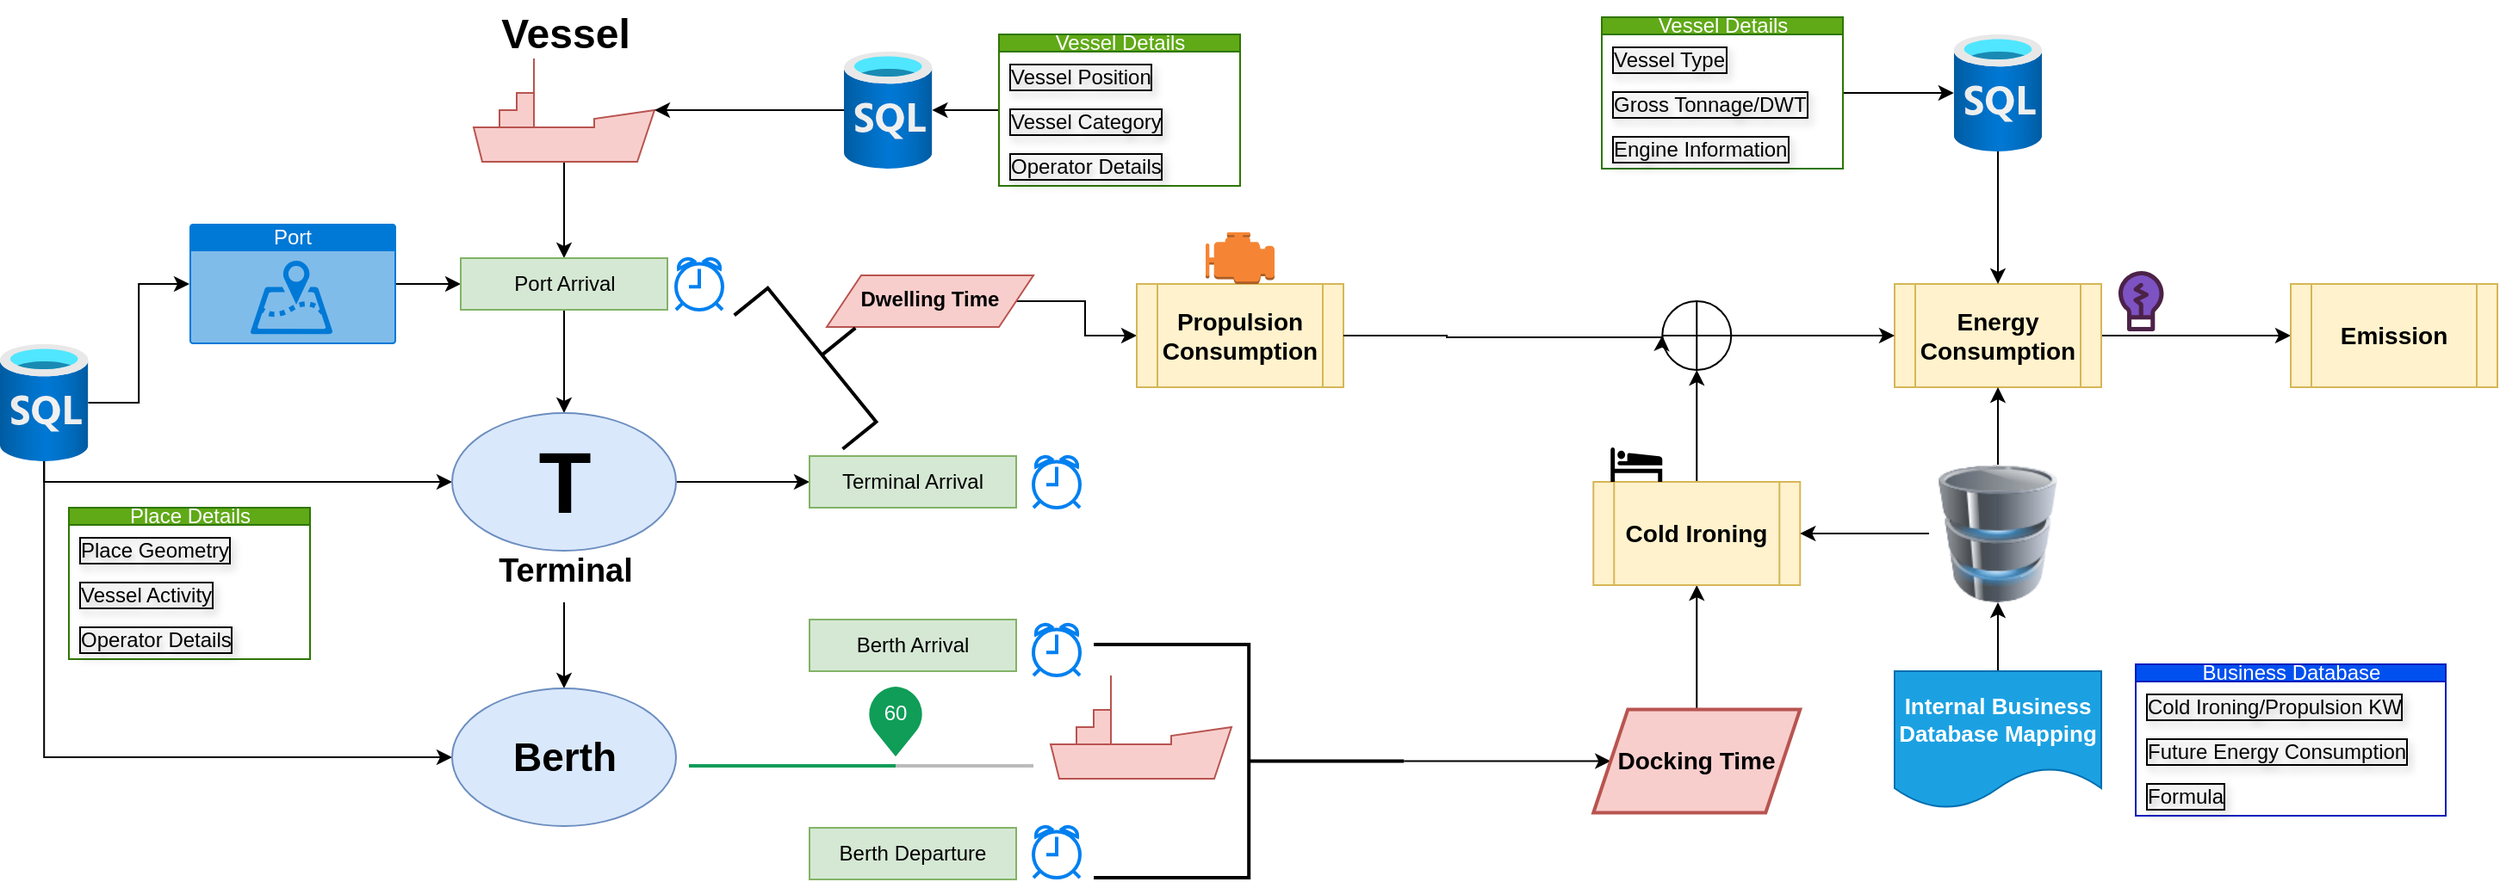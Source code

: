 <mxfile version="24.5.5" type="github">
  <diagram name="Page-1" id="kM6MfTMlQktqoh9Gep66">
    <mxGraphModel dx="883" dy="619" grid="1" gridSize="10" guides="1" tooltips="1" connect="1" arrows="1" fold="1" page="1" pageScale="1" pageWidth="850" pageHeight="1100" math="0" shadow="0">
      <root>
        <mxCell id="0" />
        <mxCell id="1" parent="0" />
        <mxCell id="8j1ghaPHFoplYqHseJS_-13" value="" style="edgeStyle=orthogonalEdgeStyle;rounded=0;orthogonalLoop=1;jettySize=auto;html=1;" edge="1" parent="1" source="8j1ghaPHFoplYqHseJS_-2" target="8j1ghaPHFoplYqHseJS_-9">
          <mxGeometry relative="1" as="geometry" />
        </mxCell>
        <mxCell id="8j1ghaPHFoplYqHseJS_-2" value="" style="verticalLabelPosition=bottom;outlineConnect=0;align=center;dashed=0;html=1;verticalAlign=top;shape=mxgraph.pid.misc.ship;fillColor=#f8cecc;strokeColor=#b85450;" vertex="1" parent="1">
          <mxGeometry x="285" y="64" width="105" height="60" as="geometry" />
        </mxCell>
        <mxCell id="8j1ghaPHFoplYqHseJS_-11" value="" style="edgeStyle=orthogonalEdgeStyle;rounded=0;orthogonalLoop=1;jettySize=auto;html=1;" edge="1" parent="1" source="8j1ghaPHFoplYqHseJS_-3" target="8j1ghaPHFoplYqHseJS_-9">
          <mxGeometry relative="1" as="geometry" />
        </mxCell>
        <mxCell id="8j1ghaPHFoplYqHseJS_-3" value="Port" style="html=1;whiteSpace=wrap;strokeColor=none;fillColor=#0079D6;labelPosition=center;verticalLabelPosition=middle;verticalAlign=top;align=center;fontSize=12;outlineConnect=0;spacingTop=-6;fontColor=#FFFFFF;sketch=0;shape=mxgraph.sitemap.map;" vertex="1" parent="1">
          <mxGeometry x="120" y="160" width="120" height="70" as="geometry" />
        </mxCell>
        <mxCell id="8j1ghaPHFoplYqHseJS_-4" value="Vessel" style="text;strokeColor=none;fillColor=none;html=1;fontSize=24;fontStyle=1;verticalAlign=middle;align=center;" vertex="1" parent="1">
          <mxGeometry x="272.5" y="30" width="130" height="40" as="geometry" />
        </mxCell>
        <mxCell id="8j1ghaPHFoplYqHseJS_-80" value="" style="edgeStyle=orthogonalEdgeStyle;rounded=0;orthogonalLoop=1;jettySize=auto;html=1;" edge="1" parent="1" source="8j1ghaPHFoplYqHseJS_-5" target="8j1ghaPHFoplYqHseJS_-2">
          <mxGeometry relative="1" as="geometry" />
        </mxCell>
        <mxCell id="8j1ghaPHFoplYqHseJS_-5" value="" style="image;aspect=fixed;html=1;points=[];align=center;fontSize=12;image=img/lib/azure2/iot/Time_Series_Data_Sets.svg;" vertex="1" parent="1">
          <mxGeometry x="500" y="60" width="51.2" height="68" as="geometry" />
        </mxCell>
        <mxCell id="8j1ghaPHFoplYqHseJS_-8" value="" style="edgeStyle=orthogonalEdgeStyle;rounded=0;orthogonalLoop=1;jettySize=auto;html=1;" edge="1" parent="1" source="8j1ghaPHFoplYqHseJS_-7" target="8j1ghaPHFoplYqHseJS_-3">
          <mxGeometry relative="1" as="geometry" />
        </mxCell>
        <mxCell id="8j1ghaPHFoplYqHseJS_-17" style="edgeStyle=orthogonalEdgeStyle;rounded=0;orthogonalLoop=1;jettySize=auto;html=1;entryX=0;entryY=0.5;entryDx=0;entryDy=0;" edge="1" parent="1" source="8j1ghaPHFoplYqHseJS_-7" target="8j1ghaPHFoplYqHseJS_-15">
          <mxGeometry relative="1" as="geometry">
            <Array as="points">
              <mxPoint x="36" y="310" />
            </Array>
          </mxGeometry>
        </mxCell>
        <mxCell id="8j1ghaPHFoplYqHseJS_-32" style="edgeStyle=orthogonalEdgeStyle;rounded=0;orthogonalLoop=1;jettySize=auto;html=1;" edge="1" parent="1" source="8j1ghaPHFoplYqHseJS_-7" target="8j1ghaPHFoplYqHseJS_-25">
          <mxGeometry relative="1" as="geometry">
            <Array as="points">
              <mxPoint x="36" y="470" />
            </Array>
          </mxGeometry>
        </mxCell>
        <mxCell id="8j1ghaPHFoplYqHseJS_-7" value="" style="image;aspect=fixed;html=1;points=[];align=center;fontSize=12;image=img/lib/azure2/iot/Time_Series_Data_Sets.svg;" vertex="1" parent="1">
          <mxGeometry x="10" y="230" width="51.2" height="68" as="geometry" />
        </mxCell>
        <mxCell id="8j1ghaPHFoplYqHseJS_-16" value="" style="edgeStyle=orthogonalEdgeStyle;rounded=0;orthogonalLoop=1;jettySize=auto;html=1;" edge="1" parent="1" source="8j1ghaPHFoplYqHseJS_-9" target="8j1ghaPHFoplYqHseJS_-15">
          <mxGeometry relative="1" as="geometry" />
        </mxCell>
        <mxCell id="8j1ghaPHFoplYqHseJS_-9" value="Port Arrival" style="whiteSpace=wrap;html=1;verticalAlign=middle;dashed=0;fillColor=#d5e8d4;strokeColor=#82b366;" vertex="1" parent="1">
          <mxGeometry x="277.5" y="180" width="120" height="30" as="geometry" />
        </mxCell>
        <mxCell id="8j1ghaPHFoplYqHseJS_-12" value="" style="html=1;verticalLabelPosition=bottom;align=center;labelBackgroundColor=#ffffff;verticalAlign=top;strokeWidth=2;strokeColor=#0080F0;shadow=0;dashed=0;shape=mxgraph.ios7.icons.alarm_clock;" vertex="1" parent="1">
          <mxGeometry x="402.5" y="180" width="27" height="30" as="geometry" />
        </mxCell>
        <mxCell id="8j1ghaPHFoplYqHseJS_-19" value="" style="edgeStyle=orthogonalEdgeStyle;rounded=0;orthogonalLoop=1;jettySize=auto;html=1;" edge="1" parent="1" source="8j1ghaPHFoplYqHseJS_-15" target="8j1ghaPHFoplYqHseJS_-18">
          <mxGeometry relative="1" as="geometry" />
        </mxCell>
        <mxCell id="8j1ghaPHFoplYqHseJS_-15" value="T" style="verticalLabelPosition=middle;shadow=0;dashed=0;align=center;html=1;verticalAlign=middle;strokeWidth=1;shape=ellipse;fontSize=50;fontStyle=1;perimeter=ellipsePerimeter;whiteSpace=wrap;fillColor=#dae8fc;strokeColor=#6c8ebf;" vertex="1" parent="1">
          <mxGeometry x="272.5" y="270" width="130" height="80" as="geometry" />
        </mxCell>
        <mxCell id="8j1ghaPHFoplYqHseJS_-18" value="Terminal Arrival" style="whiteSpace=wrap;html=1;verticalAlign=middle;dashed=0;fillColor=#d5e8d4;strokeColor=#82b366;" vertex="1" parent="1">
          <mxGeometry x="480" y="295" width="120" height="30" as="geometry" />
        </mxCell>
        <mxCell id="8j1ghaPHFoplYqHseJS_-20" value="" style="html=1;verticalLabelPosition=bottom;align=center;labelBackgroundColor=#ffffff;verticalAlign=top;strokeWidth=2;strokeColor=#0080F0;shadow=0;dashed=0;shape=mxgraph.ios7.icons.alarm_clock;" vertex="1" parent="1">
          <mxGeometry x="610" y="295" width="27" height="30" as="geometry" />
        </mxCell>
        <mxCell id="8j1ghaPHFoplYqHseJS_-31" value="" style="edgeStyle=orthogonalEdgeStyle;rounded=0;orthogonalLoop=1;jettySize=auto;html=1;" edge="1" parent="1" source="8j1ghaPHFoplYqHseJS_-21" target="8j1ghaPHFoplYqHseJS_-22">
          <mxGeometry relative="1" as="geometry" />
        </mxCell>
        <mxCell id="8j1ghaPHFoplYqHseJS_-21" value="Dwelling Time&lt;div&gt;&lt;br&gt;&lt;/div&gt;" style="shape=parallelogram;perimeter=parallelogramPerimeter;whiteSpace=wrap;html=1;fixedSize=1;fillColor=#f8cecc;strokeColor=#b85450;align=center;fontStyle=1;verticalAlign=top;" vertex="1" parent="1">
          <mxGeometry x="490" y="190" width="120" height="30" as="geometry" />
        </mxCell>
        <mxCell id="8j1ghaPHFoplYqHseJS_-22" value="Propulsion Consumption" style="shape=process;whiteSpace=wrap;html=1;backgroundOutline=1;fillColor=#fff2cc;strokeColor=#d6b656;fontStyle=1;fontSize=14;" vertex="1" parent="1">
          <mxGeometry x="670" y="195" width="120" height="60" as="geometry" />
        </mxCell>
        <mxCell id="8j1ghaPHFoplYqHseJS_-26" value="" style="edgeStyle=orthogonalEdgeStyle;rounded=0;orthogonalLoop=1;jettySize=auto;html=1;" edge="1" parent="1" source="8j1ghaPHFoplYqHseJS_-23" target="8j1ghaPHFoplYqHseJS_-25">
          <mxGeometry relative="1" as="geometry" />
        </mxCell>
        <mxCell id="8j1ghaPHFoplYqHseJS_-23" value="&lt;font style=&quot;font-size: 19px;&quot;&gt;Terminal&lt;/font&gt;" style="text;strokeColor=none;fillColor=none;html=1;fontSize=24;fontStyle=1;verticalAlign=middle;align=center;" vertex="1" parent="1">
          <mxGeometry x="272.5" y="340" width="130" height="40" as="geometry" />
        </mxCell>
        <mxCell id="8j1ghaPHFoplYqHseJS_-25" value="&lt;b style=&quot;font-size: 23px;&quot;&gt;Berth&lt;/b&gt;" style="ellipse;whiteSpace=wrap;html=1;fontSize=23;fillColor=#dae8fc;strokeColor=#6c8ebf;" vertex="1" parent="1">
          <mxGeometry x="272.5" y="430" width="130" height="80" as="geometry" />
        </mxCell>
        <mxCell id="8j1ghaPHFoplYqHseJS_-28" value="" style="dashed=0;verticalLabelPosition=bottom;verticalAlign=top;align=center;shape=mxgraph.gmdl.sliderDiscrete;barPos=60;strokeColor=#0F9D58;opacity=100;strokeWidth=2;fillColor=#0F9D58;handleSize=10;shadow=0;fontSize=12;fontColor=#ffffff;html=1;" vertex="1" parent="1">
          <mxGeometry x="410" y="430" width="200" height="45" as="geometry" />
        </mxCell>
        <mxCell id="8j1ghaPHFoplYqHseJS_-29" value="" style="verticalLabelPosition=bottom;outlineConnect=0;align=center;dashed=0;html=1;verticalAlign=top;shape=mxgraph.pid.misc.ship;fillColor=#f8cecc;strokeColor=#b85450;" vertex="1" parent="1">
          <mxGeometry x="620" y="422.5" width="105" height="60" as="geometry" />
        </mxCell>
        <mxCell id="8j1ghaPHFoplYqHseJS_-30" value="Berth Arrival" style="whiteSpace=wrap;html=1;verticalAlign=middle;dashed=0;fillColor=#d5e8d4;strokeColor=#82b366;" vertex="1" parent="1">
          <mxGeometry x="480" y="390" width="120" height="30" as="geometry" />
        </mxCell>
        <mxCell id="8j1ghaPHFoplYqHseJS_-33" value="Berth Departure" style="whiteSpace=wrap;html=1;verticalAlign=middle;dashed=0;fillColor=#d5e8d4;strokeColor=#82b366;" vertex="1" parent="1">
          <mxGeometry x="480" y="511" width="120" height="30" as="geometry" />
        </mxCell>
        <mxCell id="8j1ghaPHFoplYqHseJS_-34" value="" style="html=1;verticalLabelPosition=bottom;align=center;labelBackgroundColor=#ffffff;verticalAlign=top;strokeWidth=2;strokeColor=#0080F0;shadow=0;dashed=0;shape=mxgraph.ios7.icons.alarm_clock;" vertex="1" parent="1">
          <mxGeometry x="610" y="392.5" width="27" height="30" as="geometry" />
        </mxCell>
        <mxCell id="8j1ghaPHFoplYqHseJS_-35" value="" style="html=1;verticalLabelPosition=bottom;align=center;labelBackgroundColor=#ffffff;verticalAlign=top;strokeWidth=2;strokeColor=#0080F0;shadow=0;dashed=0;shape=mxgraph.ios7.icons.alarm_clock;" vertex="1" parent="1">
          <mxGeometry x="610" y="510" width="27" height="30" as="geometry" />
        </mxCell>
        <mxCell id="8j1ghaPHFoplYqHseJS_-49" value="" style="edgeStyle=orthogonalEdgeStyle;rounded=0;orthogonalLoop=1;jettySize=auto;html=1;" edge="1" parent="1" source="8j1ghaPHFoplYqHseJS_-37" target="8j1ghaPHFoplYqHseJS_-48">
          <mxGeometry relative="1" as="geometry" />
        </mxCell>
        <mxCell id="8j1ghaPHFoplYqHseJS_-37" value="" style="strokeWidth=2;html=1;shape=mxgraph.flowchart.annotation_2;align=left;labelPosition=right;pointerEvents=1;rotation=-180;" vertex="1" parent="1">
          <mxGeometry x="645.08" y="404.5" width="180.04" height="135.5" as="geometry" />
        </mxCell>
        <mxCell id="8j1ghaPHFoplYqHseJS_-44" value="" style="strokeWidth=2;html=1;shape=mxgraph.flowchart.annotation_2;align=left;labelPosition=right;pointerEvents=1;rotation=141;" vertex="1" parent="1">
          <mxGeometry x="462.23" y="186.29" width="50" height="100" as="geometry" />
        </mxCell>
        <mxCell id="8j1ghaPHFoplYqHseJS_-51" value="" style="edgeStyle=orthogonalEdgeStyle;rounded=0;orthogonalLoop=1;jettySize=auto;html=1;" edge="1" parent="1" source="8j1ghaPHFoplYqHseJS_-48" target="8j1ghaPHFoplYqHseJS_-50">
          <mxGeometry relative="1" as="geometry" />
        </mxCell>
        <mxCell id="8j1ghaPHFoplYqHseJS_-48" value="&lt;b&gt;&lt;font style=&quot;font-size: 14px;&quot;&gt;Docking Time&lt;/font&gt;&lt;/b&gt;" style="shape=parallelogram;perimeter=parallelogramPerimeter;whiteSpace=wrap;html=1;fixedSize=1;align=center;strokeWidth=2;pointerEvents=1;fillColor=#f8cecc;strokeColor=#b85450;" vertex="1" parent="1">
          <mxGeometry x="935.14" y="442.25" width="120" height="60" as="geometry" />
        </mxCell>
        <mxCell id="8j1ghaPHFoplYqHseJS_-54" value="" style="edgeStyle=orthogonalEdgeStyle;rounded=0;orthogonalLoop=1;jettySize=auto;html=1;" edge="1" parent="1" source="8j1ghaPHFoplYqHseJS_-50" target="8j1ghaPHFoplYqHseJS_-53">
          <mxGeometry relative="1" as="geometry" />
        </mxCell>
        <mxCell id="8j1ghaPHFoplYqHseJS_-50" value="Cold Ironing" style="shape=process;whiteSpace=wrap;html=1;backgroundOutline=1;fillColor=#fff2cc;strokeColor=#d6b656;fontStyle=1;fontSize=14;" vertex="1" parent="1">
          <mxGeometry x="935.14" y="310" width="120" height="60" as="geometry" />
        </mxCell>
        <mxCell id="8j1ghaPHFoplYqHseJS_-92" value="" style="edgeStyle=orthogonalEdgeStyle;rounded=0;orthogonalLoop=1;jettySize=auto;html=1;" edge="1" parent="1" source="8j1ghaPHFoplYqHseJS_-52" target="8j1ghaPHFoplYqHseJS_-90">
          <mxGeometry relative="1" as="geometry" />
        </mxCell>
        <mxCell id="8j1ghaPHFoplYqHseJS_-52" value="Energy Consumption" style="shape=process;whiteSpace=wrap;html=1;backgroundOutline=1;fillColor=#fff2cc;strokeColor=#d6b656;fontStyle=1;fontSize=14;" vertex="1" parent="1">
          <mxGeometry x="1110" y="195" width="120" height="60" as="geometry" />
        </mxCell>
        <mxCell id="8j1ghaPHFoplYqHseJS_-61" value="" style="edgeStyle=orthogonalEdgeStyle;rounded=0;orthogonalLoop=1;jettySize=auto;html=1;" edge="1" parent="1" source="8j1ghaPHFoplYqHseJS_-53" target="8j1ghaPHFoplYqHseJS_-52">
          <mxGeometry relative="1" as="geometry" />
        </mxCell>
        <mxCell id="8j1ghaPHFoplYqHseJS_-53" value="" style="verticalLabelPosition=bottom;verticalAlign=top;html=1;shape=mxgraph.flowchart.summing_function;" vertex="1" parent="1">
          <mxGeometry x="975.14" y="205" width="40" height="40" as="geometry" />
        </mxCell>
        <mxCell id="8j1ghaPHFoplYqHseJS_-60" style="edgeStyle=orthogonalEdgeStyle;rounded=0;orthogonalLoop=1;jettySize=auto;html=1;exitX=1;exitY=0.5;exitDx=0;exitDy=0;entryX=0;entryY=0.5;entryDx=0;entryDy=0;entryPerimeter=0;" edge="1" parent="1" source="8j1ghaPHFoplYqHseJS_-22" target="8j1ghaPHFoplYqHseJS_-53">
          <mxGeometry relative="1" as="geometry">
            <mxPoint x="970" y="226" as="targetPoint" />
            <Array as="points">
              <mxPoint x="850" y="225" />
              <mxPoint x="975" y="226" />
            </Array>
          </mxGeometry>
        </mxCell>
        <mxCell id="8j1ghaPHFoplYqHseJS_-79" value="" style="edgeStyle=orthogonalEdgeStyle;rounded=0;orthogonalLoop=1;jettySize=auto;html=1;" edge="1" parent="1" source="8j1ghaPHFoplYqHseJS_-62" target="8j1ghaPHFoplYqHseJS_-52">
          <mxGeometry relative="1" as="geometry" />
        </mxCell>
        <mxCell id="8j1ghaPHFoplYqHseJS_-62" value="" style="image;aspect=fixed;html=1;points=[];align=center;fontSize=12;image=img/lib/azure2/iot/Time_Series_Data_Sets.svg;" vertex="1" parent="1">
          <mxGeometry x="1144.4" y="50" width="51.2" height="68" as="geometry" />
        </mxCell>
        <mxCell id="8j1ghaPHFoplYqHseJS_-77" value="" style="edgeStyle=orthogonalEdgeStyle;rounded=0;orthogonalLoop=1;jettySize=auto;html=1;" edge="1" parent="1" source="8j1ghaPHFoplYqHseJS_-64" target="8j1ghaPHFoplYqHseJS_-5">
          <mxGeometry relative="1" as="geometry" />
        </mxCell>
        <mxCell id="8j1ghaPHFoplYqHseJS_-64" value="Vessel Details" style="swimlane;fontStyle=0;childLayout=stackLayout;horizontal=1;startSize=10;fillColor=#60a917;horizontalStack=0;resizeParent=1;resizeParentMax=0;resizeLast=0;collapsible=1;marginBottom=0;html=1;align=center;fontColor=#ffffff;strokeColor=#2D7600;" vertex="1" parent="1">
          <mxGeometry x="590" y="50" width="140" height="88" as="geometry" />
        </mxCell>
        <mxCell id="8j1ghaPHFoplYqHseJS_-65" value="Vessel Position" style="text;strokeColor=none;fillColor=none;align=left;verticalAlign=top;spacingLeft=4;spacingRight=4;overflow=hidden;rotatable=0;points=[[0,0.5],[1,0.5]];portConstraint=eastwest;whiteSpace=wrap;html=1;labelBorderColor=default;textShadow=1;" vertex="1" parent="8j1ghaPHFoplYqHseJS_-64">
          <mxGeometry y="10" width="140" height="26" as="geometry" />
        </mxCell>
        <mxCell id="8j1ghaPHFoplYqHseJS_-66" value="Vessel Category" style="text;strokeColor=none;fillColor=none;align=left;verticalAlign=top;spacingLeft=4;spacingRight=4;overflow=hidden;rotatable=0;points=[[0,0.5],[1,0.5]];portConstraint=eastwest;whiteSpace=wrap;html=1;labelBorderColor=default;textShadow=1;" vertex="1" parent="8j1ghaPHFoplYqHseJS_-64">
          <mxGeometry y="36" width="140" height="26" as="geometry" />
        </mxCell>
        <mxCell id="8j1ghaPHFoplYqHseJS_-67" value="Operator Details" style="text;strokeColor=none;fillColor=none;align=left;verticalAlign=top;spacingLeft=4;spacingRight=4;overflow=hidden;rotatable=0;points=[[0,0.5],[1,0.5]];portConstraint=eastwest;whiteSpace=wrap;html=1;labelBorderColor=default;textShadow=1;" vertex="1" parent="8j1ghaPHFoplYqHseJS_-64">
          <mxGeometry y="62" width="140" height="26" as="geometry" />
        </mxCell>
        <mxCell id="8j1ghaPHFoplYqHseJS_-68" value="Place Details" style="swimlane;fontStyle=0;childLayout=stackLayout;horizontal=1;startSize=10;fillColor=#60a917;horizontalStack=0;resizeParent=1;resizeParentMax=0;resizeLast=0;collapsible=1;marginBottom=0;html=1;align=center;fontColor=#ffffff;strokeColor=#2D7600;" vertex="1" parent="1">
          <mxGeometry x="50" y="325" width="140" height="88" as="geometry" />
        </mxCell>
        <mxCell id="8j1ghaPHFoplYqHseJS_-69" value="Place Geometry" style="text;strokeColor=none;fillColor=none;align=left;verticalAlign=top;spacingLeft=4;spacingRight=4;overflow=hidden;rotatable=0;points=[[0,0.5],[1,0.5]];portConstraint=eastwest;whiteSpace=wrap;html=1;labelBorderColor=default;textShadow=1;" vertex="1" parent="8j1ghaPHFoplYqHseJS_-68">
          <mxGeometry y="10" width="140" height="26" as="geometry" />
        </mxCell>
        <mxCell id="8j1ghaPHFoplYqHseJS_-70" value="Vessel Activity" style="text;strokeColor=none;fillColor=none;align=left;verticalAlign=top;spacingLeft=4;spacingRight=4;overflow=hidden;rotatable=0;points=[[0,0.5],[1,0.5]];portConstraint=eastwest;whiteSpace=wrap;html=1;labelBorderColor=default;textShadow=1;" vertex="1" parent="8j1ghaPHFoplYqHseJS_-68">
          <mxGeometry y="36" width="140" height="26" as="geometry" />
        </mxCell>
        <mxCell id="8j1ghaPHFoplYqHseJS_-71" value="Operator Details" style="text;strokeColor=none;fillColor=none;align=left;verticalAlign=top;spacingLeft=4;spacingRight=4;overflow=hidden;rotatable=0;points=[[0,0.5],[1,0.5]];portConstraint=eastwest;whiteSpace=wrap;html=1;labelBorderColor=default;textShadow=1;" vertex="1" parent="8j1ghaPHFoplYqHseJS_-68">
          <mxGeometry y="62" width="140" height="26" as="geometry" />
        </mxCell>
        <mxCell id="8j1ghaPHFoplYqHseJS_-78" value="" style="edgeStyle=orthogonalEdgeStyle;rounded=0;orthogonalLoop=1;jettySize=auto;html=1;" edge="1" parent="1" source="8j1ghaPHFoplYqHseJS_-72" target="8j1ghaPHFoplYqHseJS_-62">
          <mxGeometry relative="1" as="geometry" />
        </mxCell>
        <mxCell id="8j1ghaPHFoplYqHseJS_-72" value="Vessel Details" style="swimlane;fontStyle=0;childLayout=stackLayout;horizontal=1;startSize=10;fillColor=#60a917;horizontalStack=0;resizeParent=1;resizeParentMax=0;resizeLast=0;collapsible=1;marginBottom=0;html=1;align=center;fontColor=#ffffff;strokeColor=#2D7600;" vertex="1" parent="1">
          <mxGeometry x="940" y="40" width="140" height="88" as="geometry" />
        </mxCell>
        <mxCell id="8j1ghaPHFoplYqHseJS_-73" value="Vessel Type" style="text;strokeColor=none;fillColor=none;align=left;verticalAlign=top;spacingLeft=4;spacingRight=4;overflow=hidden;rotatable=0;points=[[0,0.5],[1,0.5]];portConstraint=eastwest;whiteSpace=wrap;html=1;labelBorderColor=default;textShadow=1;" vertex="1" parent="8j1ghaPHFoplYqHseJS_-72">
          <mxGeometry y="10" width="140" height="26" as="geometry" />
        </mxCell>
        <mxCell id="8j1ghaPHFoplYqHseJS_-74" value="Gross Tonnage/DWT" style="text;strokeColor=none;fillColor=none;align=left;verticalAlign=top;spacingLeft=4;spacingRight=4;overflow=hidden;rotatable=0;points=[[0,0.5],[1,0.5]];portConstraint=eastwest;whiteSpace=wrap;html=1;labelBorderColor=default;textShadow=1;" vertex="1" parent="8j1ghaPHFoplYqHseJS_-72">
          <mxGeometry y="36" width="140" height="26" as="geometry" />
        </mxCell>
        <mxCell id="8j1ghaPHFoplYqHseJS_-75" value="Engine Information" style="text;strokeColor=none;fillColor=none;align=left;verticalAlign=top;spacingLeft=4;spacingRight=4;overflow=hidden;rotatable=0;points=[[0,0.5],[1,0.5]];portConstraint=eastwest;whiteSpace=wrap;html=1;labelBorderColor=default;textShadow=1;" vertex="1" parent="8j1ghaPHFoplYqHseJS_-72">
          <mxGeometry y="62" width="140" height="26" as="geometry" />
        </mxCell>
        <mxCell id="8j1ghaPHFoplYqHseJS_-83" style="edgeStyle=orthogonalEdgeStyle;rounded=0;orthogonalLoop=1;jettySize=auto;html=1;exitX=0;exitY=0.5;exitDx=0;exitDy=0;" edge="1" parent="1" source="8j1ghaPHFoplYqHseJS_-81" target="8j1ghaPHFoplYqHseJS_-50">
          <mxGeometry relative="1" as="geometry" />
        </mxCell>
        <mxCell id="8j1ghaPHFoplYqHseJS_-84" value="" style="edgeStyle=orthogonalEdgeStyle;rounded=0;orthogonalLoop=1;jettySize=auto;html=1;" edge="1" parent="1" source="8j1ghaPHFoplYqHseJS_-81" target="8j1ghaPHFoplYqHseJS_-52">
          <mxGeometry relative="1" as="geometry" />
        </mxCell>
        <mxCell id="8j1ghaPHFoplYqHseJS_-81" value="" style="image;html=1;image=img/lib/clip_art/computers/Database_128x128.png" vertex="1" parent="1">
          <mxGeometry x="1130" y="300" width="80" height="80" as="geometry" />
        </mxCell>
        <mxCell id="8j1ghaPHFoplYqHseJS_-85" value="" style="edgeStyle=orthogonalEdgeStyle;rounded=0;orthogonalLoop=1;jettySize=auto;html=1;" edge="1" parent="1" source="8j1ghaPHFoplYqHseJS_-82" target="8j1ghaPHFoplYqHseJS_-81">
          <mxGeometry relative="1" as="geometry" />
        </mxCell>
        <mxCell id="8j1ghaPHFoplYqHseJS_-82" value="&lt;b&gt;&lt;font style=&quot;font-size: 13px;&quot;&gt;Internal Business Database Mapping&lt;/font&gt;&lt;/b&gt;" style="shape=document;whiteSpace=wrap;html=1;boundedLbl=1;fillColor=#1ba1e2;fontColor=#ffffff;strokeColor=#006EAF;" vertex="1" parent="1">
          <mxGeometry x="1110" y="420" width="120" height="80" as="geometry" />
        </mxCell>
        <mxCell id="8j1ghaPHFoplYqHseJS_-86" value="Business Database" style="swimlane;fontStyle=0;childLayout=stackLayout;horizontal=1;startSize=10;fillColor=#0050ef;horizontalStack=0;resizeParent=1;resizeParentMax=0;resizeLast=0;collapsible=1;marginBottom=0;html=1;align=center;fontColor=#ffffff;strokeColor=#001DBC;" vertex="1" parent="1">
          <mxGeometry x="1250" y="416" width="180" height="88" as="geometry" />
        </mxCell>
        <mxCell id="8j1ghaPHFoplYqHseJS_-87" value="Cold Ironing/Propulsion KW" style="text;strokeColor=none;fillColor=none;align=left;verticalAlign=top;spacingLeft=4;spacingRight=4;overflow=hidden;rotatable=0;points=[[0,0.5],[1,0.5]];portConstraint=eastwest;whiteSpace=wrap;html=1;labelBorderColor=default;textShadow=1;" vertex="1" parent="8j1ghaPHFoplYqHseJS_-86">
          <mxGeometry y="10" width="180" height="26" as="geometry" />
        </mxCell>
        <mxCell id="8j1ghaPHFoplYqHseJS_-88" value="Future Energy Consumption" style="text;strokeColor=none;fillColor=none;align=left;verticalAlign=top;spacingLeft=4;spacingRight=4;overflow=hidden;rotatable=0;points=[[0,0.5],[1,0.5]];portConstraint=eastwest;whiteSpace=wrap;html=1;labelBorderColor=default;textShadow=1;" vertex="1" parent="8j1ghaPHFoplYqHseJS_-86">
          <mxGeometry y="36" width="180" height="26" as="geometry" />
        </mxCell>
        <mxCell id="8j1ghaPHFoplYqHseJS_-89" value="Formula" style="text;strokeColor=none;fillColor=none;align=left;verticalAlign=top;spacingLeft=4;spacingRight=4;overflow=hidden;rotatable=0;points=[[0,0.5],[1,0.5]];portConstraint=eastwest;whiteSpace=wrap;html=1;labelBorderColor=default;textShadow=1;" vertex="1" parent="8j1ghaPHFoplYqHseJS_-86">
          <mxGeometry y="62" width="180" height="26" as="geometry" />
        </mxCell>
        <mxCell id="8j1ghaPHFoplYqHseJS_-90" value="Emission" style="shape=process;whiteSpace=wrap;html=1;backgroundOutline=1;fillColor=#fff2cc;strokeColor=#d6b656;fontStyle=1;fontSize=14;" vertex="1" parent="1">
          <mxGeometry x="1340" y="195" width="120" height="60" as="geometry" />
        </mxCell>
        <mxCell id="8j1ghaPHFoplYqHseJS_-93" value="" style="verticalLabelPosition=bottom;aspect=fixed;html=1;shape=mxgraph.salesforce.energy;" vertex="1" parent="1">
          <mxGeometry x="1240" y="187.5" width="26.25" height="35" as="geometry" />
        </mxCell>
        <mxCell id="8j1ghaPHFoplYqHseJS_-94" value="" style="outlineConnect=0;dashed=0;verticalLabelPosition=bottom;verticalAlign=top;align=center;html=1;shape=mxgraph.aws3.emr_engine;fillColor=#F58534;gradientColor=none;" vertex="1" parent="1">
          <mxGeometry x="710" y="165" width="40" height="30" as="geometry" />
        </mxCell>
        <mxCell id="8j1ghaPHFoplYqHseJS_-96" value="" style="shape=mxgraph.signs.travel.hotel;html=1;pointerEvents=1;fillColor=#000000;strokeColor=none;verticalLabelPosition=bottom;verticalAlign=top;align=center;" vertex="1" parent="1">
          <mxGeometry x="945.14" y="290" width="30" height="20" as="geometry" />
        </mxCell>
      </root>
    </mxGraphModel>
  </diagram>
</mxfile>
